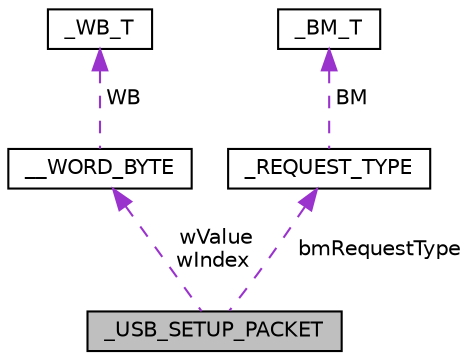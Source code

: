 digraph "_USB_SETUP_PACKET"
{
  edge [fontname="Helvetica",fontsize="10",labelfontname="Helvetica",labelfontsize="10"];
  node [fontname="Helvetica",fontsize="10",shape=record];
  Node1 [label="_USB_SETUP_PACKET",height=0.2,width=0.4,color="black", fillcolor="grey75", style="filled", fontcolor="black"];
  Node2 -> Node1 [dir="back",color="darkorchid3",fontsize="10",style="dashed",label=" wValue\nwIndex" ,fontname="Helvetica"];
  Node2 [label="__WORD_BYTE",height=0.2,width=0.4,color="black", fillcolor="white", style="filled",URL="$union_____w_o_r_d___b_y_t_e.html"];
  Node3 -> Node2 [dir="back",color="darkorchid3",fontsize="10",style="dashed",label=" WB" ,fontname="Helvetica"];
  Node3 [label="_WB_T",height=0.2,width=0.4,color="black", fillcolor="white", style="filled",URL="$struct___w_b___t.html"];
  Node4 -> Node1 [dir="back",color="darkorchid3",fontsize="10",style="dashed",label=" bmRequestType" ,fontname="Helvetica"];
  Node4 [label="_REQUEST_TYPE",height=0.2,width=0.4,color="black", fillcolor="white", style="filled",URL="$union___r_e_q_u_e_s_t___t_y_p_e.html"];
  Node5 -> Node4 [dir="back",color="darkorchid3",fontsize="10",style="dashed",label=" BM" ,fontname="Helvetica"];
  Node5 [label="_BM_T",height=0.2,width=0.4,color="black", fillcolor="white", style="filled",URL="$struct___b_m___t.html"];
}

